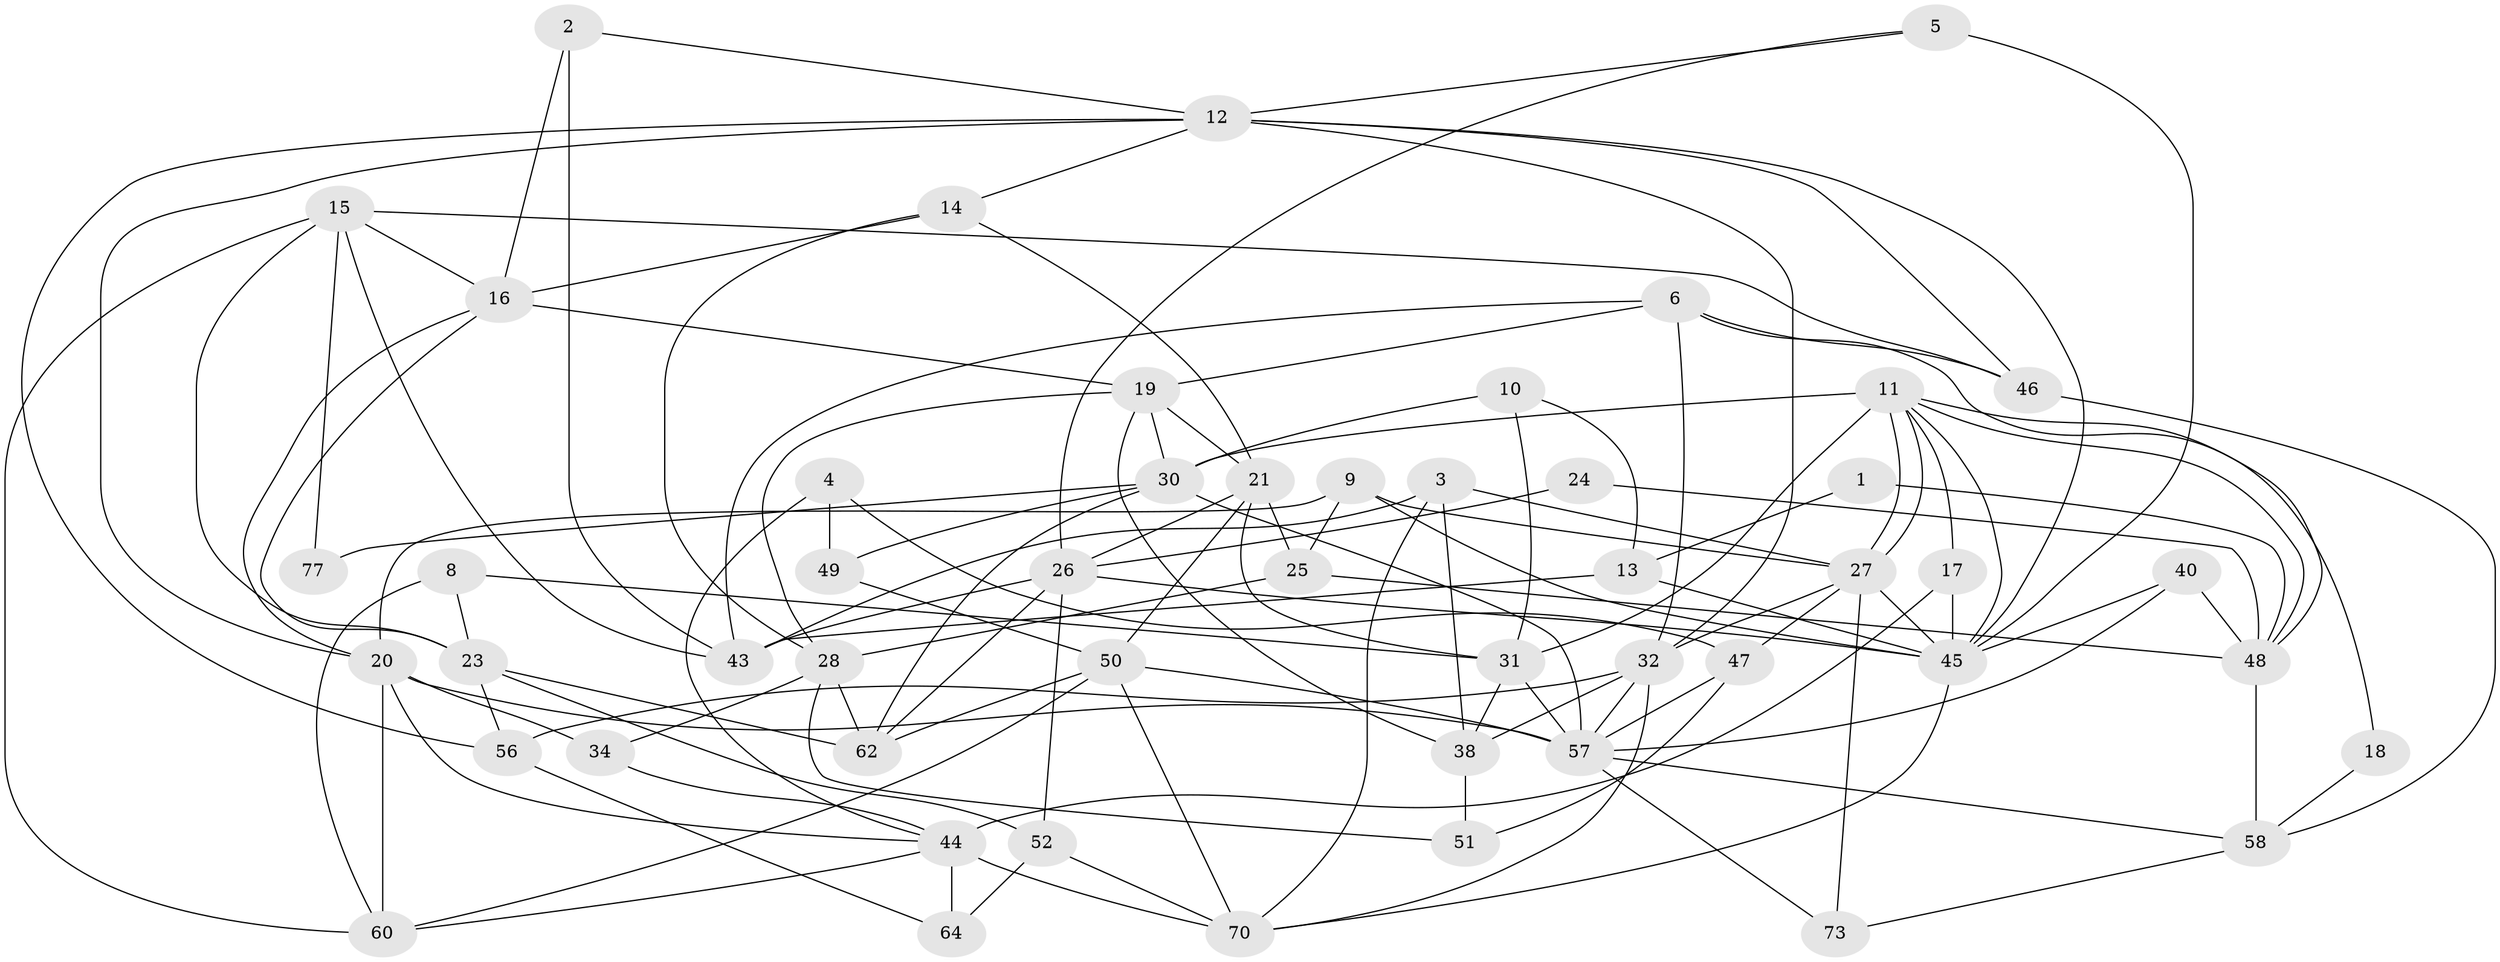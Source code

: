 // original degree distribution, {2: 0.1, 3: 0.3125, 5: 0.1875, 4: 0.2625, 6: 0.0875, 7: 0.05}
// Generated by graph-tools (version 1.1) at 2025/42/03/06/25 10:42:01]
// undirected, 51 vertices, 125 edges
graph export_dot {
graph [start="1"]
  node [color=gray90,style=filled];
  1;
  2 [super="+39"];
  3 [super="+7"];
  4;
  5;
  6;
  8;
  9;
  10;
  11 [super="+65"];
  12 [super="+72"];
  13 [super="+22"];
  14 [super="+42"];
  15 [super="+61"];
  16 [super="+36"];
  17;
  18;
  19 [super="+41"];
  20 [super="+75"];
  21 [super="+29"];
  23 [super="+53"];
  24;
  25 [super="+37"];
  26 [super="+55"];
  27 [super="+59"];
  28 [super="+66"];
  30 [super="+35"];
  31 [super="+68"];
  32 [super="+33"];
  34;
  38 [super="+71"];
  40;
  43 [super="+63"];
  44 [super="+76"];
  45 [super="+54"];
  46;
  47 [super="+67"];
  48 [super="+74"];
  49;
  50 [super="+69"];
  51;
  52;
  56;
  57 [super="+80"];
  58 [super="+79"];
  60;
  62;
  64;
  70 [super="+78"];
  73;
  77;
  1 -- 13;
  1 -- 48;
  2 -- 12;
  2 -- 43;
  2 -- 16;
  3 -- 38;
  3 -- 70;
  3 -- 27;
  3 -- 43;
  4 -- 49;
  4 -- 44;
  4 -- 47;
  5 -- 26;
  5 -- 12;
  5 -- 45;
  6 -- 48;
  6 -- 32;
  6 -- 46;
  6 -- 19;
  6 -- 43;
  8 -- 60;
  8 -- 31;
  8 -- 23;
  9 -- 27;
  9 -- 20;
  9 -- 25;
  9 -- 45;
  10 -- 31;
  10 -- 13;
  10 -- 30;
  11 -- 45;
  11 -- 27;
  11 -- 27;
  11 -- 18;
  11 -- 48;
  11 -- 17;
  11 -- 31;
  11 -- 30;
  12 -- 56;
  12 -- 32;
  12 -- 46;
  12 -- 45;
  12 -- 14;
  12 -- 20;
  13 -- 43;
  13 -- 45;
  14 -- 28;
  14 -- 21;
  14 -- 16;
  15 -- 16;
  15 -- 43;
  15 -- 60;
  15 -- 77;
  15 -- 46;
  15 -- 23 [weight=2];
  16 -- 19;
  16 -- 20;
  16 -- 23;
  17 -- 44;
  17 -- 45;
  18 -- 58;
  19 -- 38;
  19 -- 21;
  19 -- 28;
  19 -- 30;
  20 -- 44;
  20 -- 57;
  20 -- 34;
  20 -- 60;
  21 -- 50;
  21 -- 25;
  21 -- 26;
  21 -- 31;
  23 -- 62;
  23 -- 52;
  23 -- 56;
  24 -- 48 [weight=2];
  24 -- 26;
  25 -- 48;
  25 -- 28;
  26 -- 43;
  26 -- 62;
  26 -- 52;
  26 -- 45;
  27 -- 32;
  27 -- 73;
  27 -- 45;
  27 -- 47;
  28 -- 34;
  28 -- 51;
  28 -- 62;
  30 -- 49 [weight=2];
  30 -- 77;
  30 -- 62;
  30 -- 57;
  31 -- 38;
  31 -- 57;
  32 -- 70;
  32 -- 38;
  32 -- 57;
  32 -- 56;
  34 -- 44;
  38 -- 51;
  40 -- 45;
  40 -- 48;
  40 -- 57;
  44 -- 70;
  44 -- 60;
  44 -- 64;
  45 -- 70;
  46 -- 58;
  47 -- 57;
  47 -- 51;
  48 -- 58;
  49 -- 50;
  50 -- 70;
  50 -- 60;
  50 -- 57;
  50 -- 62;
  52 -- 64;
  52 -- 70;
  56 -- 64;
  57 -- 73;
  57 -- 58;
  58 -- 73;
}
